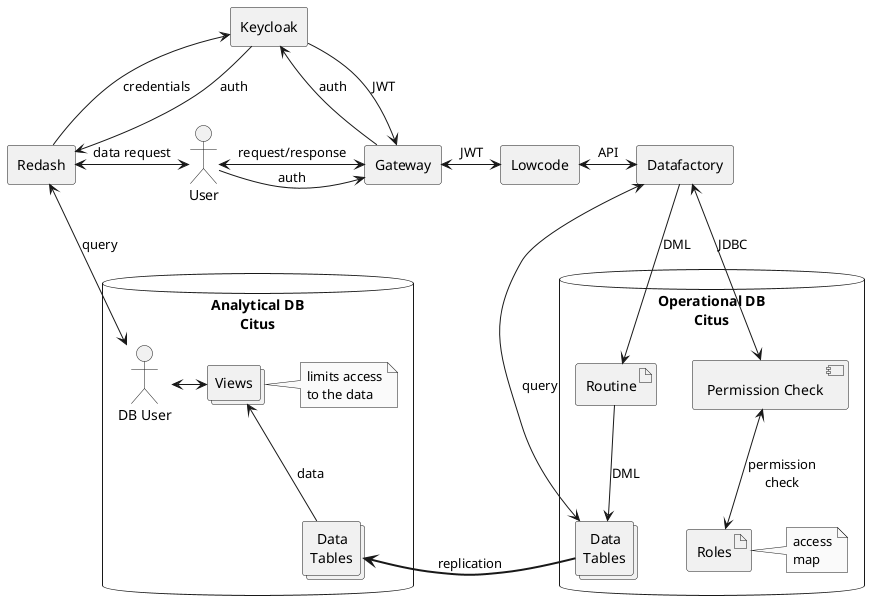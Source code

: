 @startuml

skinparam monochrome true
'skinparam backgroundColor #aaaaaa
'skinparam linetype ortho
'skinparam linetype polyline

rectangle Redash
Actor User
rectangle Gateway
'note left of Gateway: sdsdfsdf
rectangle Lowcode
rectangle Keycloak
'note left of Keycloak: RedashGroups\nattribute
'note right of Keycloak: roles

rectangle Datafactory
'note left of Redash: RedashGroups from Keycloak\nassigns user to security group
database "Operational DB\nCitus\n" as Citus_O{
    component "Permission Check" as Perm_Check
    artifact Roles
    note right of Roles: access\nmap
    collections "  Data\nTables" as Tables_O
    artifact Routine
}
database "Analytical DB\nCitus" as Citus_R{
    Actor "DB User" as DB_User
    collections Views
    note right: limits access\nto the data
    collections "  Data\nTables" as Tables_R
}

User -> Gateway: auth
User <-> Gateway: request/response
Redash <-> User: data request
Redash -up-> Keycloak: credentials
Redash <-up- Keycloak: auth
Redash <--> DB_User: query
DB_User <-> Views
Gateway -up-> Keycloak: auth
Gateway <- Keycloak: JWT
Gateway <-> Lowcode: JWT
Lowcode <-> Datafactory: API
Datafactory <--> Perm_Check: JDBC
Perm_Check <--> Roles: permission\ncheck
Datafactory <--> Tables_O: query
Datafactory --> Routine: DML
Routine --> Tables_O: DML
Tables_O => Tables_R: replication
'Citus_O => Citus_R: replication
Tables_R -up-> Views: data


@enduml